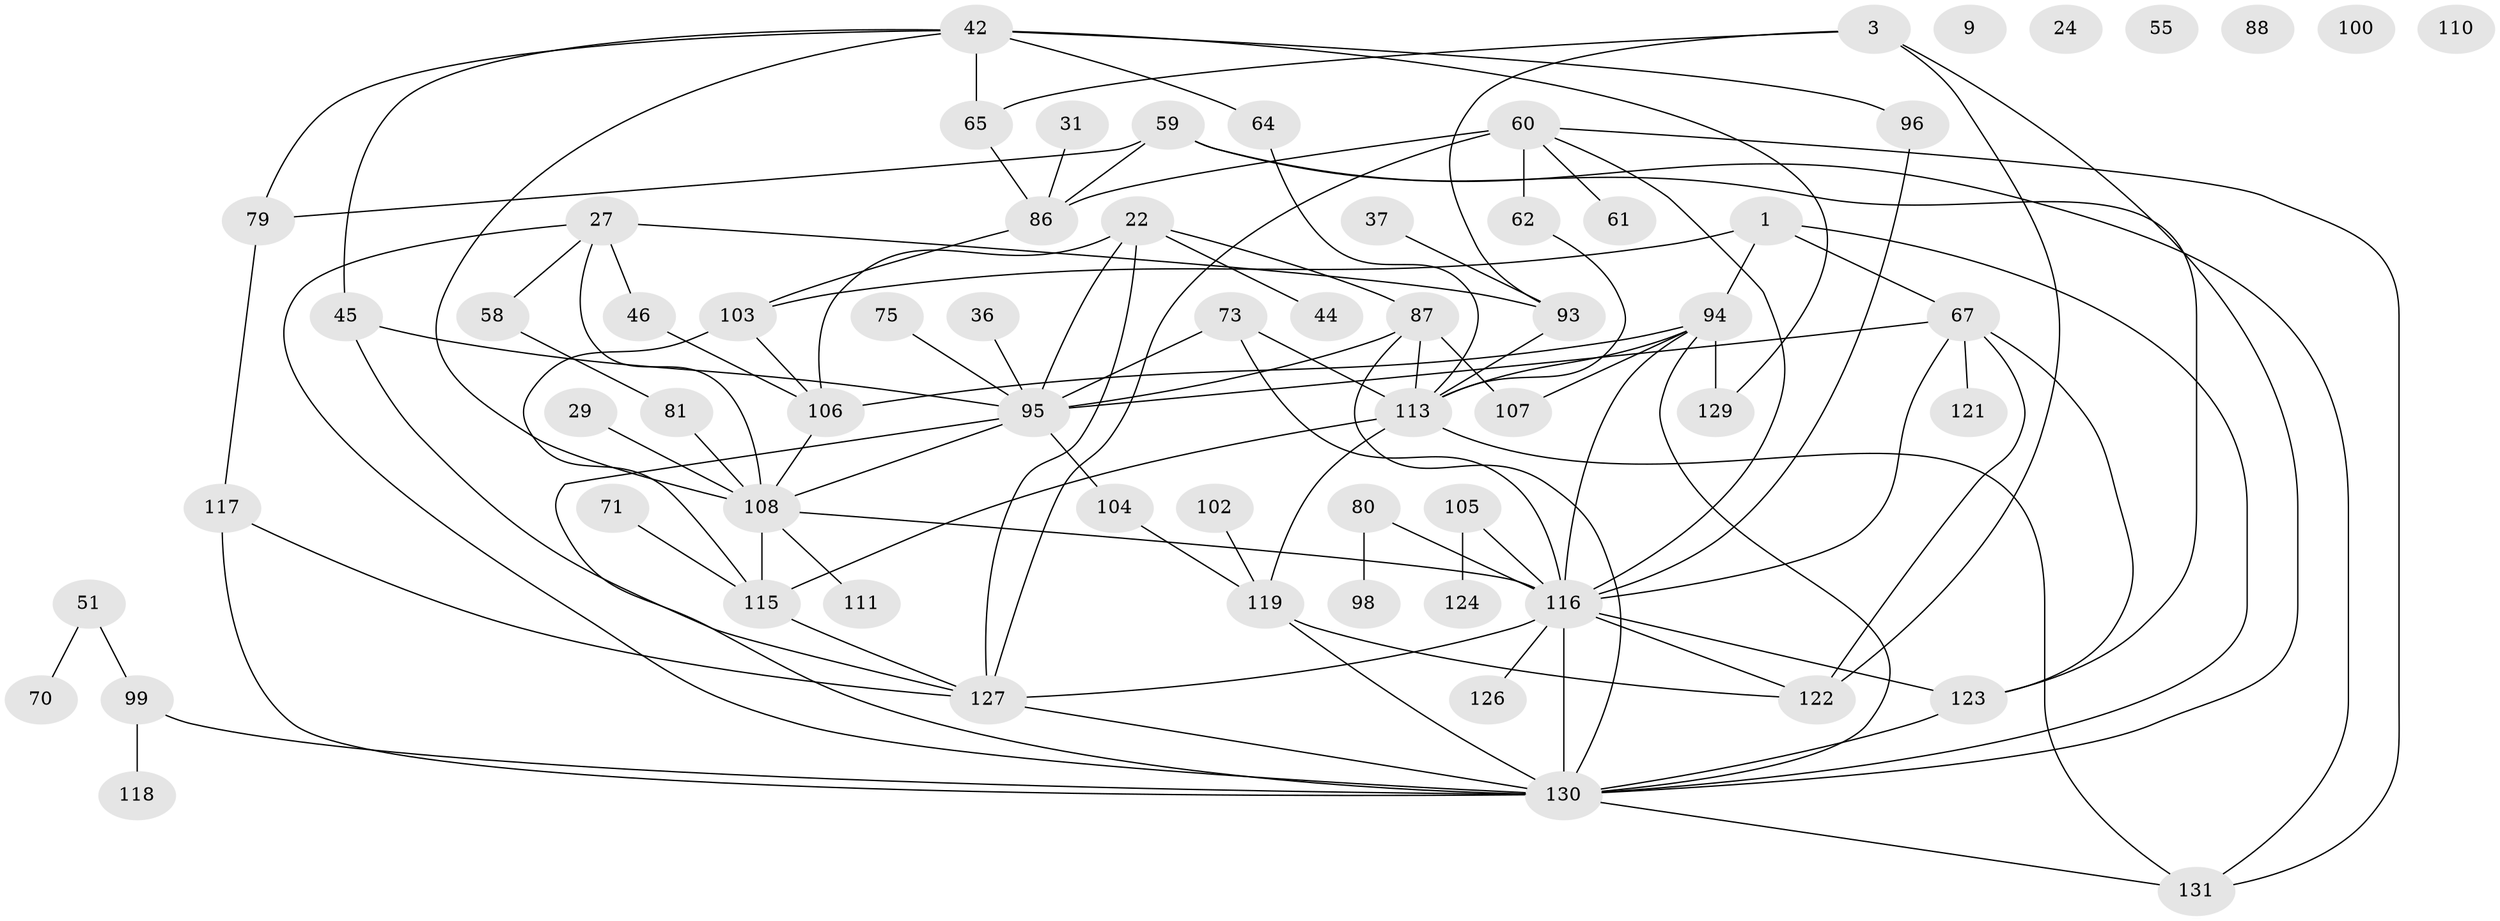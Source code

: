 // original degree distribution, {7: 0.04580152671755725, 1: 0.1984732824427481, 4: 0.19083969465648856, 5: 0.13740458015267176, 3: 0.21374045801526717, 0: 0.04580152671755725, 2: 0.1297709923664122, 6: 0.030534351145038167, 8: 0.007633587786259542}
// Generated by graph-tools (version 1.1) at 2025/43/03/04/25 21:43:52]
// undirected, 65 vertices, 106 edges
graph export_dot {
graph [start="1"]
  node [color=gray90,style=filled];
  1;
  3;
  9;
  22;
  24;
  27;
  29;
  31;
  36;
  37;
  42 [super="+35"];
  44;
  45;
  46;
  51;
  55;
  58 [super="+33"];
  59 [super="+15"];
  60;
  61;
  62 [super="+19"];
  64;
  65 [super="+21"];
  67 [super="+28+13+40"];
  70;
  71;
  73 [super="+39"];
  75;
  79;
  80;
  81;
  86 [super="+53"];
  87 [super="+85"];
  88;
  93 [super="+68"];
  94 [super="+11+89"];
  95 [super="+91"];
  96 [super="+30"];
  98;
  99 [super="+41"];
  100;
  102;
  103;
  104 [super="+8"];
  105;
  106 [super="+38"];
  107;
  108 [super="+43+97"];
  110;
  111;
  113 [super="+26+101"];
  115 [super="+50"];
  116 [super="+20+18+77+90"];
  117 [super="+109"];
  118;
  119;
  121;
  122 [super="+112"];
  123 [super="+14"];
  124;
  126;
  127 [super="+72+114"];
  129 [super="+25"];
  130 [super="+49+76+128+63"];
  131;
  1 -- 94 [weight=2];
  1 -- 103;
  1 -- 130 [weight=2];
  1 -- 67 [weight=2];
  3 -- 65;
  3 -- 93;
  3 -- 122;
  3 -- 130;
  22 -- 44;
  22 -- 87 [weight=2];
  22 -- 106;
  22 -- 127;
  22 -- 95 [weight=2];
  27 -- 46;
  27 -- 58;
  27 -- 93 [weight=2];
  27 -- 130;
  27 -- 108;
  29 -- 108;
  31 -- 86;
  36 -- 95;
  37 -- 93;
  42 -- 65 [weight=2];
  42 -- 79;
  42 -- 129;
  42 -- 64;
  42 -- 45;
  42 -- 96;
  42 -- 108;
  45 -- 127;
  45 -- 95;
  46 -- 106;
  51 -- 70;
  51 -- 99;
  58 -- 81;
  59 -- 131;
  59 -- 86;
  59 -- 79;
  59 -- 123;
  60 -- 61;
  60 -- 62 [weight=2];
  60 -- 86 [weight=2];
  60 -- 131;
  60 -- 116;
  60 -- 127;
  62 -- 113;
  64 -- 113;
  65 -- 86 [weight=2];
  67 -- 123;
  67 -- 116 [weight=2];
  67 -- 121;
  67 -- 122 [weight=2];
  67 -- 95 [weight=3];
  71 -- 115;
  73 -- 116;
  73 -- 113 [weight=2];
  73 -- 95;
  75 -- 95;
  79 -- 117 [weight=2];
  80 -- 98;
  80 -- 116;
  81 -- 108;
  86 -- 103;
  87 -- 113 [weight=3];
  87 -- 107;
  87 -- 95;
  87 -- 130;
  93 -- 113;
  94 -- 107;
  94 -- 129;
  94 -- 106;
  94 -- 113 [weight=3];
  94 -- 116 [weight=4];
  94 -- 130;
  95 -- 130 [weight=3];
  95 -- 108;
  95 -- 104;
  96 -- 116;
  99 -- 130;
  99 -- 118;
  102 -- 119;
  103 -- 106;
  103 -- 115;
  104 -- 119;
  105 -- 124;
  105 -- 116;
  106 -- 108;
  108 -- 111;
  108 -- 115 [weight=2];
  108 -- 116;
  113 -- 131;
  113 -- 119;
  113 -- 115;
  115 -- 127 [weight=2];
  116 -- 126;
  116 -- 122;
  116 -- 123 [weight=2];
  116 -- 127 [weight=3];
  116 -- 130 [weight=2];
  117 -- 127;
  117 -- 130;
  119 -- 122;
  119 -- 130;
  123 -- 130 [weight=2];
  127 -- 130;
  130 -- 131;
}
